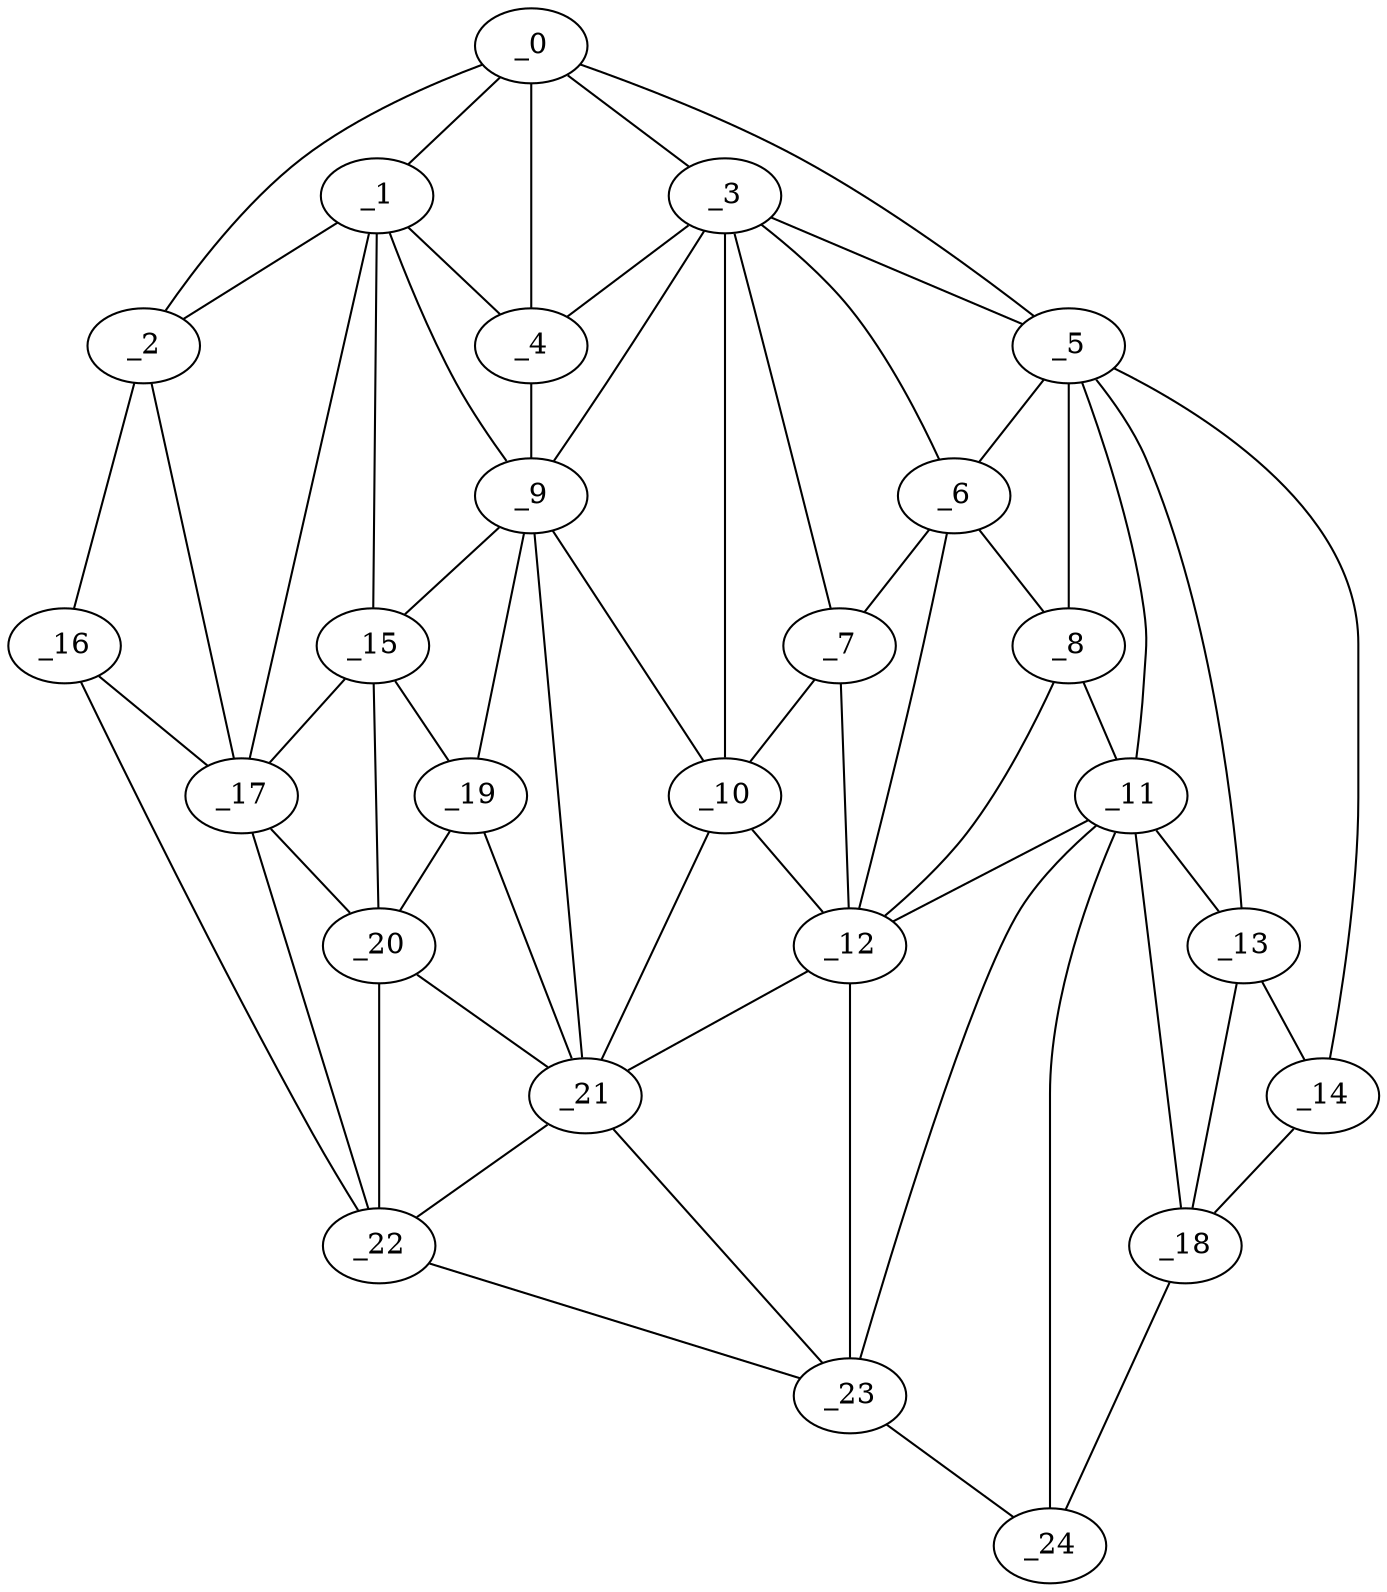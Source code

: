 graph "obj92__255.gxl" {
	_0	 [x=39,
		y=41];
	_1	 [x=45,
		y=33];
	_0 -- _1	 [valence=1];
	_2	 [x=49,
		y=7];
	_0 -- _2	 [valence=1];
	_3	 [x=53,
		y=72];
	_0 -- _3	 [valence=1];
	_4	 [x=55,
		y=64];
	_0 -- _4	 [valence=2];
	_5	 [x=58,
		y=119];
	_0 -- _5	 [valence=1];
	_1 -- _2	 [valence=1];
	_1 -- _4	 [valence=1];
	_9	 [x=67,
		y=61];
	_1 -- _9	 [valence=2];
	_15	 [x=75,
		y=55];
	_1 -- _15	 [valence=1];
	_17	 [x=82,
		y=32];
	_1 -- _17	 [valence=2];
	_16	 [x=78,
		y=7];
	_2 -- _16	 [valence=1];
	_2 -- _17	 [valence=2];
	_3 -- _4	 [valence=2];
	_3 -- _5	 [valence=2];
	_6	 [x=59,
		y=90];
	_3 -- _6	 [valence=2];
	_7	 [x=63,
		y=84];
	_3 -- _7	 [valence=1];
	_3 -- _9	 [valence=2];
	_10	 [x=68,
		y=80];
	_3 -- _10	 [valence=1];
	_4 -- _9	 [valence=1];
	_5 -- _6	 [valence=2];
	_8	 [x=63,
		y=101];
	_5 -- _8	 [valence=2];
	_11	 [x=70,
		y=106];
	_5 -- _11	 [valence=1];
	_13	 [x=71,
		y=113];
	_5 -- _13	 [valence=1];
	_14	 [x=73,
		y=124];
	_5 -- _14	 [valence=1];
	_6 -- _7	 [valence=2];
	_6 -- _8	 [valence=1];
	_12	 [x=71,
		y=86];
	_6 -- _12	 [valence=2];
	_7 -- _10	 [valence=2];
	_7 -- _12	 [valence=1];
	_8 -- _11	 [valence=1];
	_8 -- _12	 [valence=2];
	_9 -- _10	 [valence=2];
	_9 -- _15	 [valence=2];
	_19	 [x=87,
		y=60];
	_9 -- _19	 [valence=2];
	_21	 [x=88,
		y=71];
	_9 -- _21	 [valence=2];
	_10 -- _12	 [valence=1];
	_10 -- _21	 [valence=1];
	_11 -- _12	 [valence=2];
	_11 -- _13	 [valence=2];
	_18	 [x=84,
		y=116];
	_11 -- _18	 [valence=2];
	_23	 [x=89,
		y=99];
	_11 -- _23	 [valence=2];
	_24	 [x=89,
		y=112];
	_11 -- _24	 [valence=1];
	_12 -- _21	 [valence=2];
	_12 -- _23	 [valence=1];
	_13 -- _14	 [valence=2];
	_13 -- _18	 [valence=1];
	_14 -- _18	 [valence=1];
	_15 -- _17	 [valence=1];
	_15 -- _19	 [valence=1];
	_20	 [x=88,
		y=47];
	_15 -- _20	 [valence=2];
	_16 -- _17	 [valence=2];
	_22	 [x=89,
		y=40];
	_16 -- _22	 [valence=1];
	_17 -- _20	 [valence=1];
	_17 -- _22	 [valence=2];
	_18 -- _24	 [valence=1];
	_19 -- _20	 [valence=2];
	_19 -- _21	 [valence=1];
	_20 -- _21	 [valence=2];
	_20 -- _22	 [valence=2];
	_21 -- _22	 [valence=1];
	_21 -- _23	 [valence=2];
	_22 -- _23	 [valence=1];
	_23 -- _24	 [valence=1];
}
